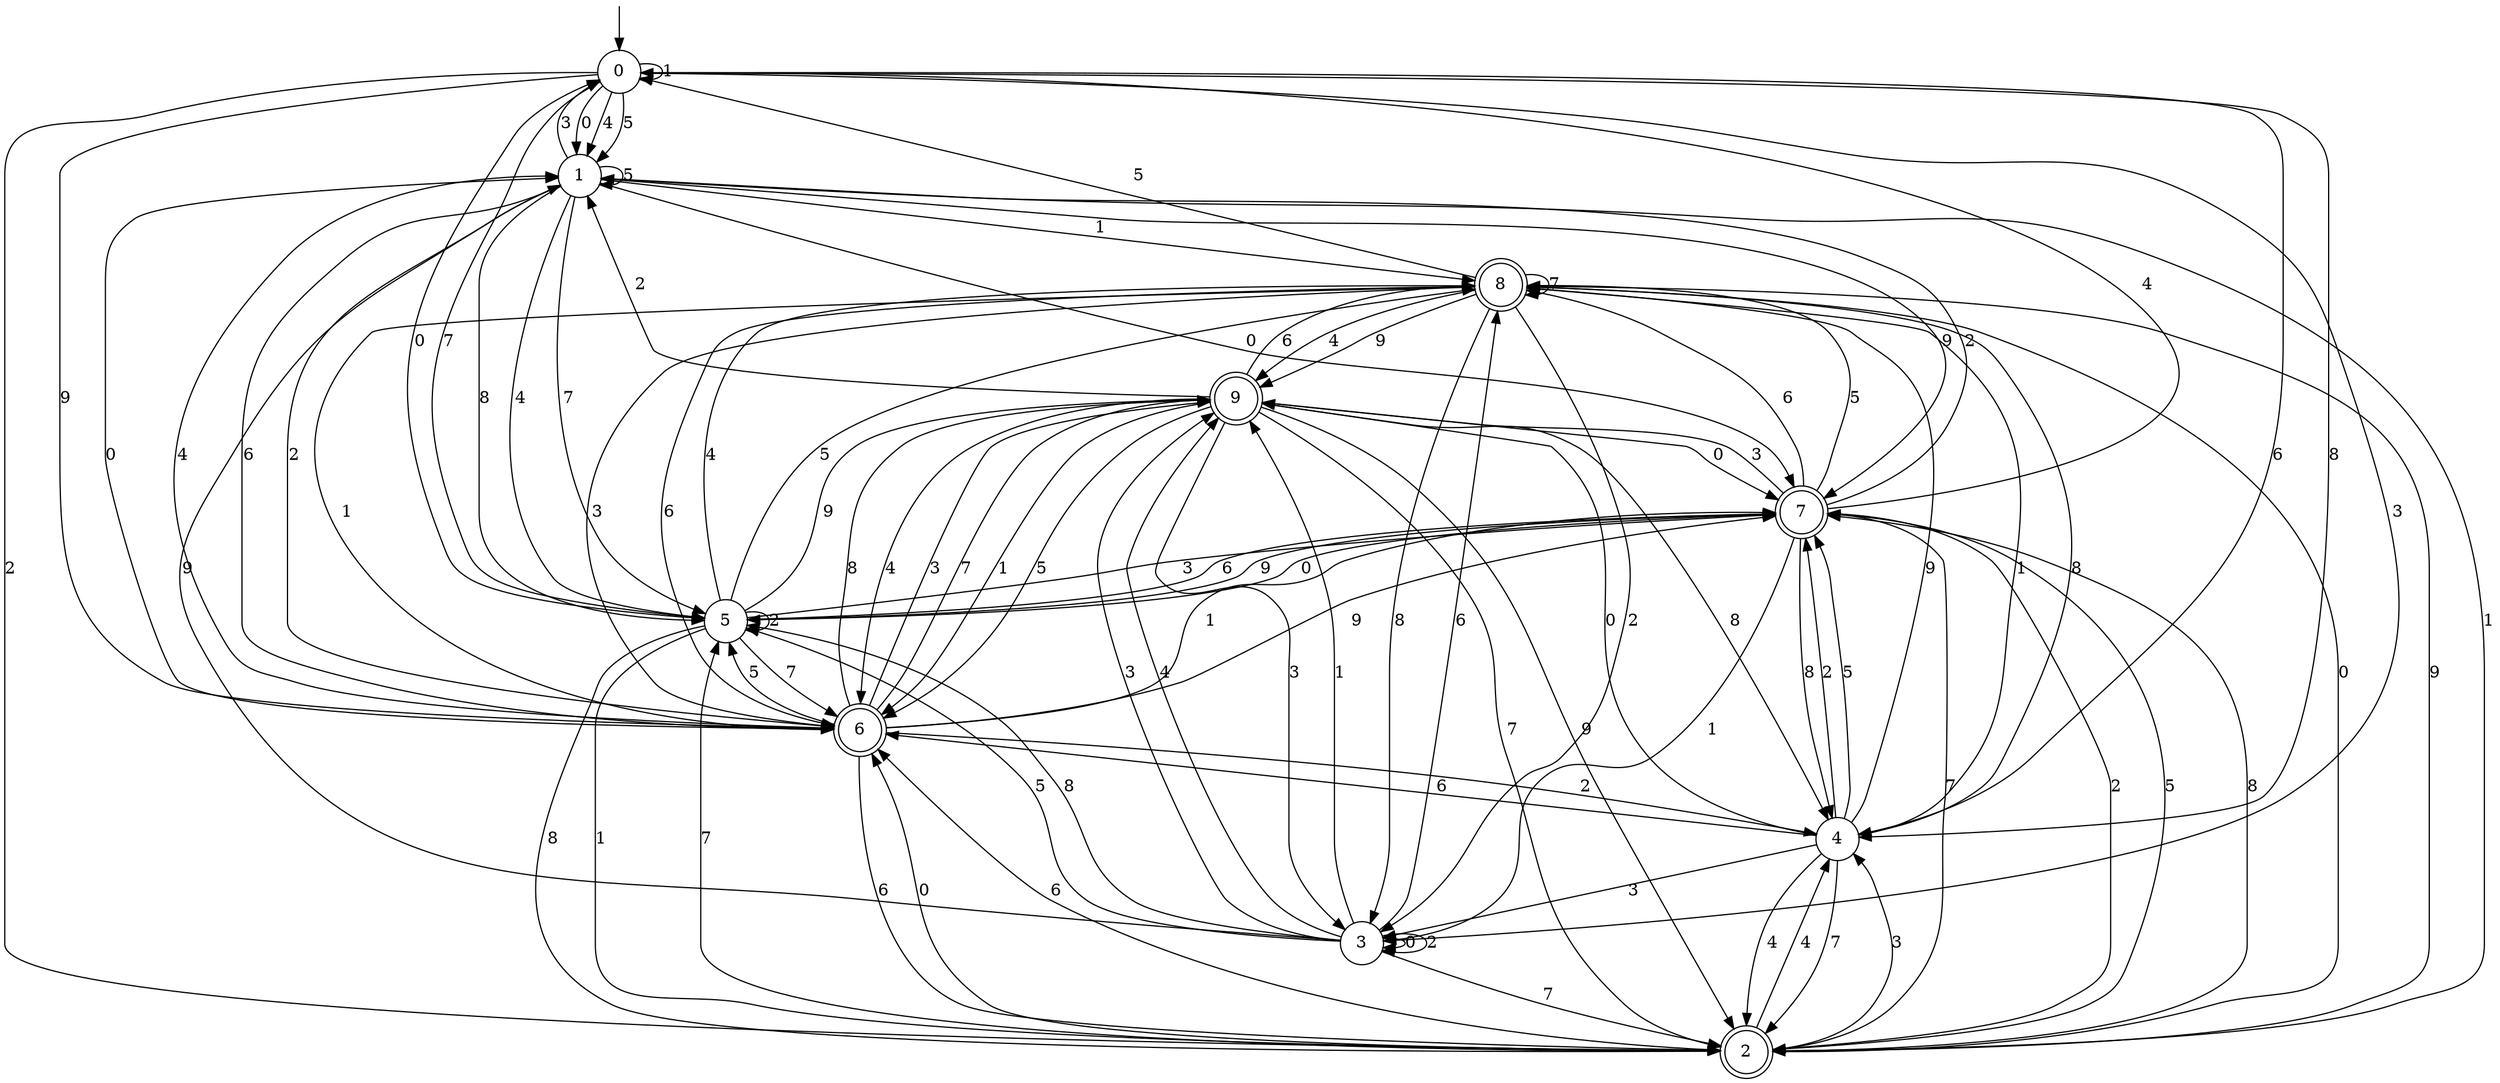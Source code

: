 digraph g {

	s0 [shape="circle" label="0"];
	s1 [shape="circle" label="1"];
	s2 [shape="doublecircle" label="2"];
	s3 [shape="circle" label="3"];
	s4 [shape="circle" label="4"];
	s5 [shape="circle" label="5"];
	s6 [shape="doublecircle" label="6"];
	s7 [shape="doublecircle" label="7"];
	s8 [shape="doublecircle" label="8"];
	s9 [shape="doublecircle" label="9"];
	s0 -> s1 [label="0"];
	s0 -> s0 [label="1"];
	s0 -> s2 [label="2"];
	s0 -> s3 [label="3"];
	s0 -> s1 [label="4"];
	s0 -> s1 [label="5"];
	s0 -> s4 [label="6"];
	s0 -> s5 [label="7"];
	s0 -> s4 [label="8"];
	s0 -> s6 [label="9"];
	s1 -> s7 [label="0"];
	s1 -> s8 [label="1"];
	s1 -> s6 [label="2"];
	s1 -> s0 [label="3"];
	s1 -> s5 [label="4"];
	s1 -> s1 [label="5"];
	s1 -> s6 [label="6"];
	s1 -> s5 [label="7"];
	s1 -> s5 [label="8"];
	s1 -> s7 [label="9"];
	s2 -> s6 [label="0"];
	s2 -> s1 [label="1"];
	s2 -> s7 [label="2"];
	s2 -> s4 [label="3"];
	s2 -> s4 [label="4"];
	s2 -> s7 [label="5"];
	s2 -> s6 [label="6"];
	s2 -> s5 [label="7"];
	s2 -> s7 [label="8"];
	s2 -> s8 [label="9"];
	s3 -> s3 [label="0"];
	s3 -> s9 [label="1"];
	s3 -> s3 [label="2"];
	s3 -> s9 [label="3"];
	s3 -> s9 [label="4"];
	s3 -> s5 [label="5"];
	s3 -> s8 [label="6"];
	s3 -> s2 [label="7"];
	s3 -> s5 [label="8"];
	s3 -> s1 [label="9"];
	s4 -> s9 [label="0"];
	s4 -> s8 [label="1"];
	s4 -> s7 [label="2"];
	s4 -> s3 [label="3"];
	s4 -> s2 [label="4"];
	s4 -> s7 [label="5"];
	s4 -> s6 [label="6"];
	s4 -> s2 [label="7"];
	s4 -> s8 [label="8"];
	s4 -> s8 [label="9"];
	s5 -> s0 [label="0"];
	s5 -> s2 [label="1"];
	s5 -> s5 [label="2"];
	s5 -> s7 [label="3"];
	s5 -> s8 [label="4"];
	s5 -> s8 [label="5"];
	s5 -> s7 [label="6"];
	s5 -> s6 [label="7"];
	s5 -> s2 [label="8"];
	s5 -> s9 [label="9"];
	s6 -> s1 [label="0"];
	s6 -> s7 [label="1"];
	s6 -> s4 [label="2"];
	s6 -> s9 [label="3"];
	s6 -> s1 [label="4"];
	s6 -> s5 [label="5"];
	s6 -> s2 [label="6"];
	s6 -> s9 [label="7"];
	s6 -> s9 [label="8"];
	s6 -> s7 [label="9"];
	s7 -> s5 [label="0"];
	s7 -> s3 [label="1"];
	s7 -> s1 [label="2"];
	s7 -> s9 [label="3"];
	s7 -> s0 [label="4"];
	s7 -> s8 [label="5"];
	s7 -> s8 [label="6"];
	s7 -> s2 [label="7"];
	s7 -> s4 [label="8"];
	s7 -> s5 [label="9"];
	s8 -> s2 [label="0"];
	s8 -> s6 [label="1"];
	s8 -> s3 [label="2"];
	s8 -> s6 [label="3"];
	s8 -> s9 [label="4"];
	s8 -> s0 [label="5"];
	s8 -> s6 [label="6"];
	s8 -> s8 [label="7"];
	s8 -> s3 [label="8"];
	s8 -> s9 [label="9"];
	s9 -> s7 [label="0"];
	s9 -> s6 [label="1"];
	s9 -> s1 [label="2"];
	s9 -> s3 [label="3"];
	s9 -> s6 [label="4"];
	s9 -> s6 [label="5"];
	s9 -> s8 [label="6"];
	s9 -> s2 [label="7"];
	s9 -> s4 [label="8"];
	s9 -> s2 [label="9"];

__start0 [label="" shape="none" width="0" height="0"];
__start0 -> s0;

}
